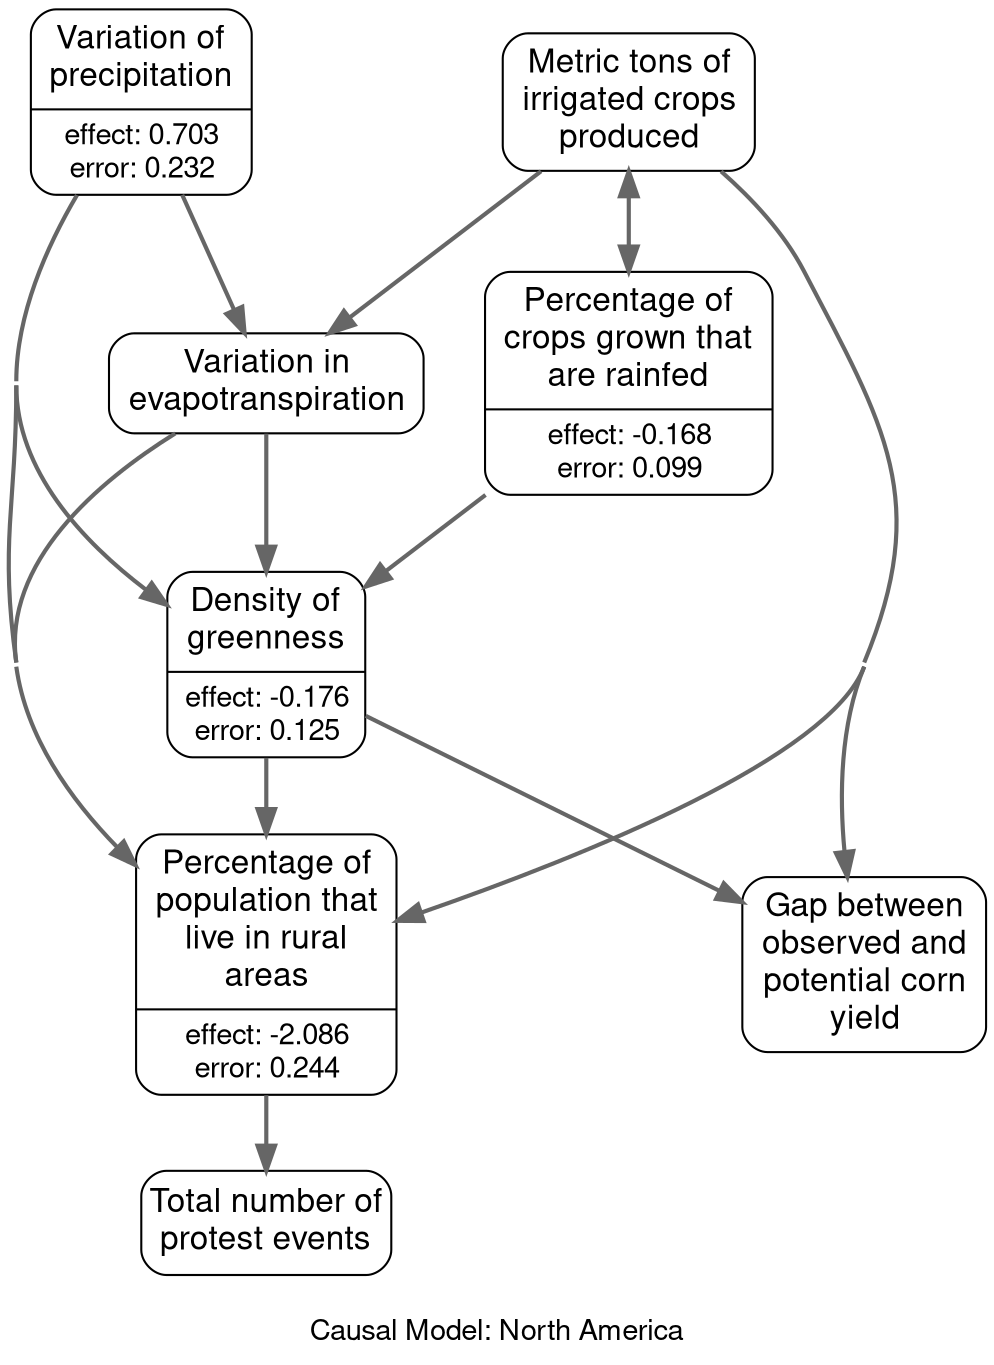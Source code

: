 # generated file for region: north_america by CausalModelRegionGenerator
strict digraph causalModel {
fontname="Helvetica, Arial, sans-serif";
label="
Causal Model: North America";
labelloc = b;
nodesep = 0.4;
concentrate = true;
node[shape = Mrecord, fontname = "Helvetica, Arial, sans-serif", margin = "0.10,0.06", penwidth = 1.0];
edge[arrowsize = 1.2 penwidth = 2 color="#666666"];

# nodes
rurratio_s [label = <{<table align="center" border="0" cellspacing="1" cellpadding="1">
<tr><td><font point-size="16">Percentage of<br/>population that<br/>live in rural<br/>areas<br/></font></td></tr>
</table>
|<table border="0" cellspacing="1" cellpadding="0.5"><tr><td><font point-size="14">effect: -2.086</font></td></tr>
<tr><td><font point-size="14">error: 0.244</font></td></tr></table>}>, class = rankB];
et_anom_m_STD_m [label = <<table align="center" border="0" cellspacing="1" cellpadding="1">
<tr><td><font point-size="16">Variation in<br/>evapotranspiration<br/></font></td></tr>
</table>
>, class = rankB];
ndvi_act_min_m [label = <{<table align="center" border="0" cellspacing="1" cellpadding="1">
<tr><td><font point-size="16">Density of<br/>greenness<br/></font></td></tr>
</table>
|<table border="0" cellspacing="1" cellpadding="0.5"><tr><td><font point-size="14">effect: -0.176</font></td></tr>
<tr><td><font point-size="14">error: 0.125</font></td></tr></table>}>, class = rankB];
spi_3_m [label = <{<table align="center" border="0" cellspacing="1" cellpadding="1">
<tr><td><font point-size="16">Variation of<br/>precipitation<br/></font></td></tr>
</table>
|<table border="0" cellspacing="1" cellpadding="0.5"><tr><td><font point-size="14">effect: 0.703</font></td></tr>
<tr><td><font point-size="14">error: 0.232</font></td></tr></table>}>, class = rankA];
rainfed_s [label = <{<table align="center" border="0" cellspacing="1" cellpadding="1">
<tr><td><font point-size="16">Percentage of<br/>crops grown that<br/>are rainfed<br/></font></td></tr>
</table>
|<table border="0" cellspacing="1" cellpadding="0.5"><tr><td><font point-size="14">effect: -0.168</font></td></tr>
<tr><td><font point-size="14">error: 0.099</font></td></tr></table>}>, class = rankB];
spam_P_i_sum_s [label = <<table align="center" border="0" cellspacing="1" cellpadding="1">
<tr><td><font point-size="16">Metric tons of<br/>irrigated crops<br/>produced<br/></font></td></tr>
</table>
>, class = rankB];
yield_gap_maize_s [label = <<table align="center" border="0" cellspacing="1" cellpadding="1">
<tr><td><font point-size="16">Gap between<br/>observed and<br/>potential corn<br/>yield<br/></font></td></tr>
</table>
>, class = rankB];
acl_pprt_evnt_m [label = "Total number of
protest events" class = rankC shape=box style=rounded fontsize="16pt" margin = "0.05,0.10"];

#ranks


# links
rurratio_s -> acl_pprt_evnt_m;
et_anom_m_STD_m -> rurratio_s;
et_anom_m_STD_m -> ndvi_act_min_m;
ndvi_act_min_m -> rurratio_s;
ndvi_act_min_m -> yield_gap_maize_s;
spi_3_m -> rurratio_s;
spi_3_m -> et_anom_m_STD_m;
spi_3_m -> ndvi_act_min_m;
rainfed_s -> ndvi_act_min_m;
rainfed_s -> spam_P_i_sum_s;
spam_P_i_sum_s -> rurratio_s;
spam_P_i_sum_s -> et_anom_m_STD_m;
spam_P_i_sum_s -> rainfed_s;
spam_P_i_sum_s -> yield_gap_maize_s;

}
